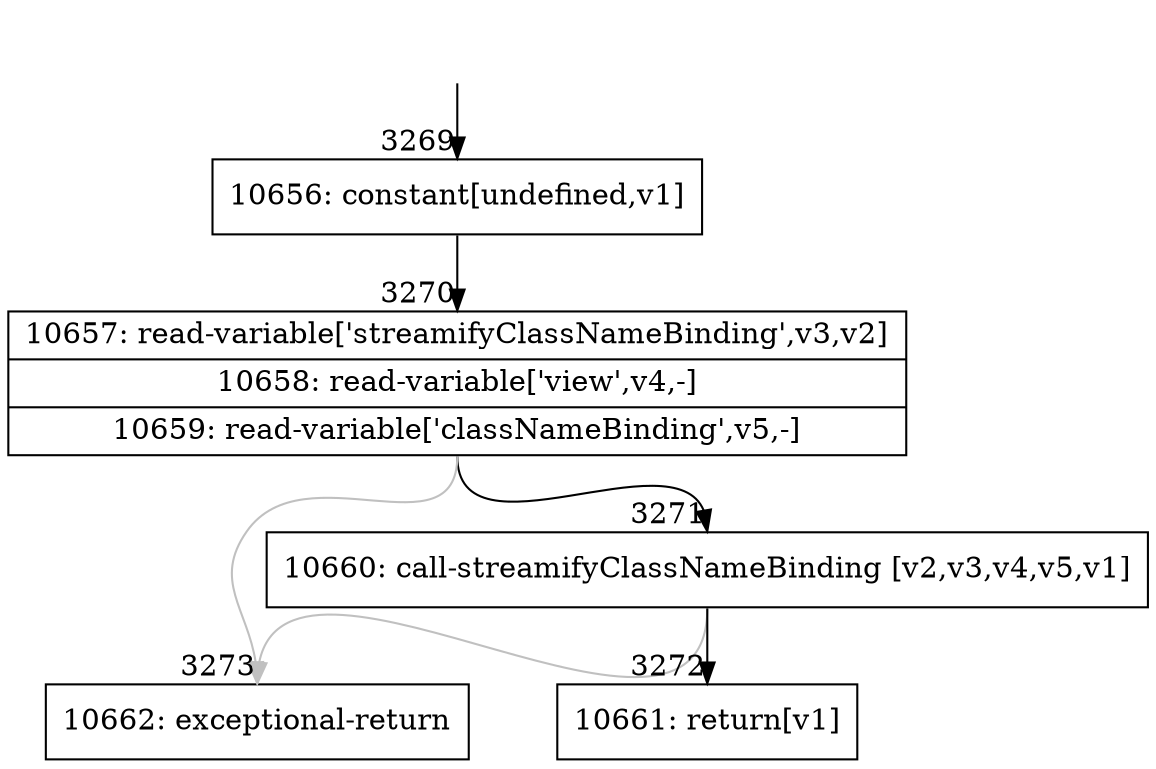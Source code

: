 digraph {
rankdir="TD"
BB_entry261[shape=none,label=""];
BB_entry261 -> BB3269 [tailport=s, headport=n, headlabel="    3269"]
BB3269 [shape=record label="{10656: constant[undefined,v1]}" ] 
BB3269 -> BB3270 [tailport=s, headport=n, headlabel="      3270"]
BB3270 [shape=record label="{10657: read-variable['streamifyClassNameBinding',v3,v2]|10658: read-variable['view',v4,-]|10659: read-variable['classNameBinding',v5,-]}" ] 
BB3270 -> BB3271 [tailport=s, headport=n, headlabel="      3271"]
BB3270 -> BB3273 [tailport=s, headport=n, color=gray, headlabel="      3273"]
BB3271 [shape=record label="{10660: call-streamifyClassNameBinding [v2,v3,v4,v5,v1]}" ] 
BB3271 -> BB3272 [tailport=s, headport=n, headlabel="      3272"]
BB3271 -> BB3273 [tailport=s, headport=n, color=gray]
BB3272 [shape=record label="{10661: return[v1]}" ] 
BB3273 [shape=record label="{10662: exceptional-return}" ] 
//#$~ 5592
}
